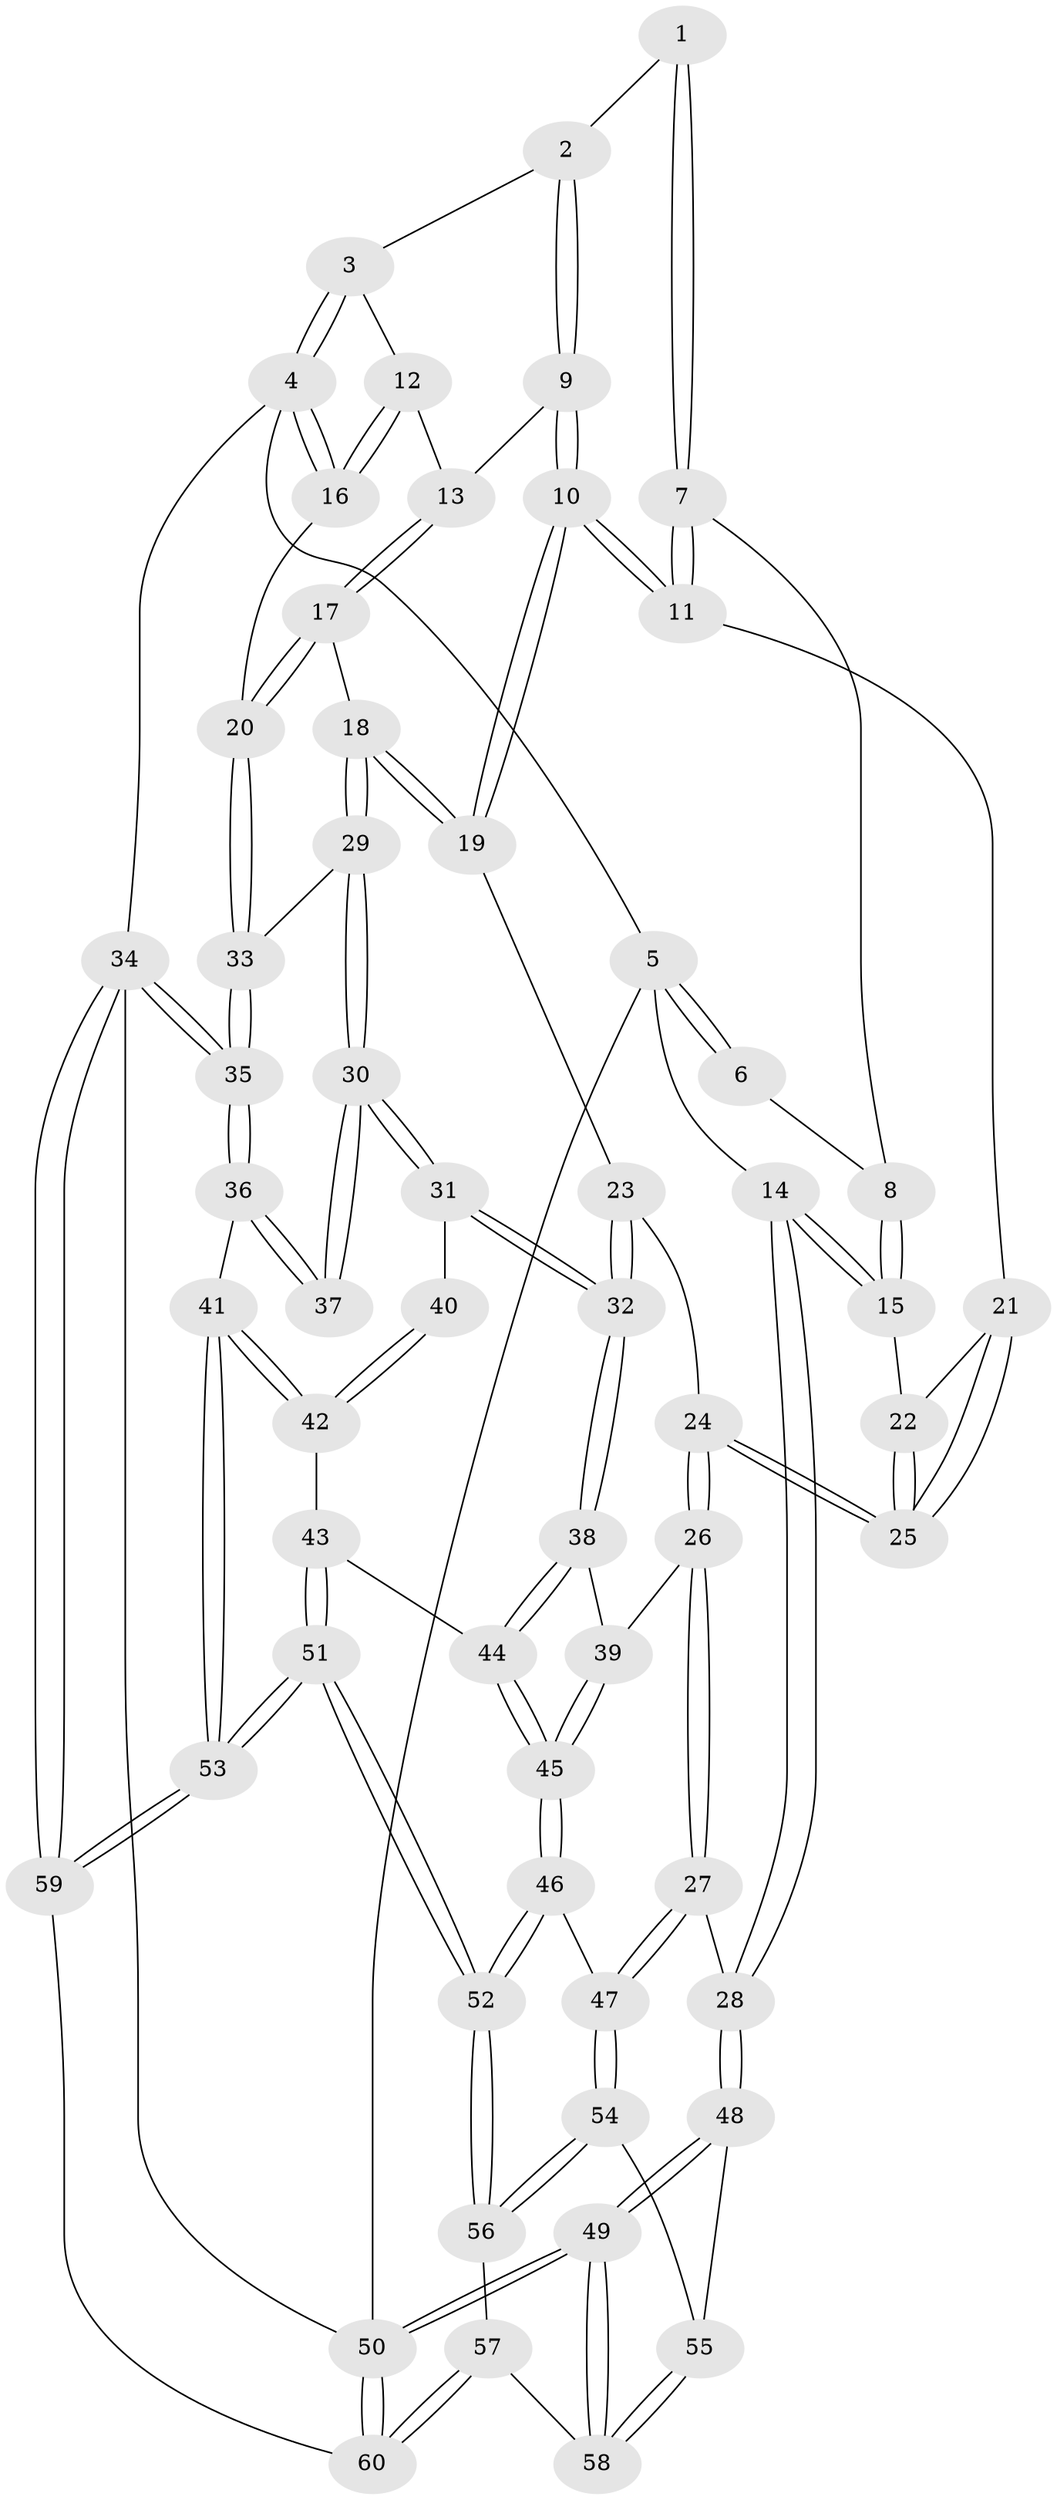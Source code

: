 // Generated by graph-tools (version 1.1) at 2025/38/03/09/25 02:38:38]
// undirected, 60 vertices, 147 edges
graph export_dot {
graph [start="1"]
  node [color=gray90,style=filled];
  1 [pos="+0.5497897637945299+0"];
  2 [pos="+0.701392412208186+0"];
  3 [pos="+0.886176837790971+0"];
  4 [pos="+1+0"];
  5 [pos="+0+0"];
  6 [pos="+0.3659658118731223+0"];
  7 [pos="+0.4629156312101565+0.1841321669092043"];
  8 [pos="+0.28076887580338944+0.07784314085541379"];
  9 [pos="+0.6993993173863376+0"];
  10 [pos="+0.5448876683348913+0.2940391355280155"];
  11 [pos="+0.486712298983937+0.25394133119043044"];
  12 [pos="+0.8454483727538474+0.1584460616203593"];
  13 [pos="+0.7745575385151984+0.18570644917917525"];
  14 [pos="+0+0.2423391627192136"];
  15 [pos="+0.04912365701033299+0.23353947576912493"];
  16 [pos="+1+0.21141086644082055"];
  17 [pos="+0.7444876322548322+0.26875618838752385"];
  18 [pos="+0.6507980132012059+0.34287352607546207"];
  19 [pos="+0.5489593227494455+0.29928521829142385"];
  20 [pos="+1+0.32804788440573585"];
  21 [pos="+0.4097230843243152+0.27439815318329663"];
  22 [pos="+0.190811782704451+0.28828255273936026"];
  23 [pos="+0.4895411491636329+0.3933350792100722"];
  24 [pos="+0.3260074481946609+0.5065635169136689"];
  25 [pos="+0.31105536626537506+0.4638878842319261"];
  26 [pos="+0.3177193894317571+0.543977652668056"];
  27 [pos="+0.1841980626580684+0.6300755261181287"];
  28 [pos="+0+0.46914451842463467"];
  29 [pos="+0.6977035236419312+0.4418644749529908"];
  30 [pos="+0.697773024485221+0.4423710573839404"];
  31 [pos="+0.5005084636597155+0.5673728375075645"];
  32 [pos="+0.4947848123526684+0.5686375252297454"];
  33 [pos="+1+0.33933977482232863"];
  34 [pos="+1+1"];
  35 [pos="+1+0.7265641377383588"];
  36 [pos="+0.8583721603682968+0.7215892691447992"];
  37 [pos="+0.7089826653905053+0.47140377000302647"];
  38 [pos="+0.4560264953456054+0.6078047747453212"];
  39 [pos="+0.40660021732062746+0.587655847196492"];
  40 [pos="+0.5869571126307092+0.5940252487974138"];
  41 [pos="+0.8057525654940695+0.753541205211895"];
  42 [pos="+0.6047499627992291+0.6655019612594935"];
  43 [pos="+0.48688746313714965+0.6686955046128159"];
  44 [pos="+0.4690782031424518+0.6462836578952837"];
  45 [pos="+0.33594965225127305+0.7534498063986286"];
  46 [pos="+0.3255711977300676+0.7632668993802365"];
  47 [pos="+0.1944069687364701+0.6732807614584392"];
  48 [pos="+0+0.7010578333271613"];
  49 [pos="+0+0.9127169980729554"];
  50 [pos="+0+1"];
  51 [pos="+0.5189765890062755+1"];
  52 [pos="+0.4617603442100542+0.9860757252956739"];
  53 [pos="+0.525997430017791+1"];
  54 [pos="+0.1524194135418211+0.782334236601978"];
  55 [pos="+0.09054863701428417+0.8033024122423569"];
  56 [pos="+0.17761082589233632+0.8774841334808825"];
  57 [pos="+0.11054039292105236+0.9650748352820633"];
  58 [pos="+0.0019947986691399634+0.9083244947392379"];
  59 [pos="+0.5221179447337867+1"];
  60 [pos="+0.17251753497373404+1"];
  1 -- 2;
  1 -- 7;
  1 -- 7;
  2 -- 3;
  2 -- 9;
  2 -- 9;
  3 -- 4;
  3 -- 4;
  3 -- 12;
  4 -- 5;
  4 -- 16;
  4 -- 16;
  4 -- 34;
  5 -- 6;
  5 -- 6;
  5 -- 14;
  5 -- 50;
  6 -- 8;
  7 -- 8;
  7 -- 11;
  7 -- 11;
  8 -- 15;
  8 -- 15;
  9 -- 10;
  9 -- 10;
  9 -- 13;
  10 -- 11;
  10 -- 11;
  10 -- 19;
  10 -- 19;
  11 -- 21;
  12 -- 13;
  12 -- 16;
  12 -- 16;
  13 -- 17;
  13 -- 17;
  14 -- 15;
  14 -- 15;
  14 -- 28;
  14 -- 28;
  15 -- 22;
  16 -- 20;
  17 -- 18;
  17 -- 20;
  17 -- 20;
  18 -- 19;
  18 -- 19;
  18 -- 29;
  18 -- 29;
  19 -- 23;
  20 -- 33;
  20 -- 33;
  21 -- 22;
  21 -- 25;
  21 -- 25;
  22 -- 25;
  22 -- 25;
  23 -- 24;
  23 -- 32;
  23 -- 32;
  24 -- 25;
  24 -- 25;
  24 -- 26;
  24 -- 26;
  26 -- 27;
  26 -- 27;
  26 -- 39;
  27 -- 28;
  27 -- 47;
  27 -- 47;
  28 -- 48;
  28 -- 48;
  29 -- 30;
  29 -- 30;
  29 -- 33;
  30 -- 31;
  30 -- 31;
  30 -- 37;
  30 -- 37;
  31 -- 32;
  31 -- 32;
  31 -- 40;
  32 -- 38;
  32 -- 38;
  33 -- 35;
  33 -- 35;
  34 -- 35;
  34 -- 35;
  34 -- 59;
  34 -- 59;
  34 -- 50;
  35 -- 36;
  35 -- 36;
  36 -- 37;
  36 -- 37;
  36 -- 41;
  38 -- 39;
  38 -- 44;
  38 -- 44;
  39 -- 45;
  39 -- 45;
  40 -- 42;
  40 -- 42;
  41 -- 42;
  41 -- 42;
  41 -- 53;
  41 -- 53;
  42 -- 43;
  43 -- 44;
  43 -- 51;
  43 -- 51;
  44 -- 45;
  44 -- 45;
  45 -- 46;
  45 -- 46;
  46 -- 47;
  46 -- 52;
  46 -- 52;
  47 -- 54;
  47 -- 54;
  48 -- 49;
  48 -- 49;
  48 -- 55;
  49 -- 50;
  49 -- 50;
  49 -- 58;
  49 -- 58;
  50 -- 60;
  50 -- 60;
  51 -- 52;
  51 -- 52;
  51 -- 53;
  51 -- 53;
  52 -- 56;
  52 -- 56;
  53 -- 59;
  53 -- 59;
  54 -- 55;
  54 -- 56;
  54 -- 56;
  55 -- 58;
  55 -- 58;
  56 -- 57;
  57 -- 58;
  57 -- 60;
  57 -- 60;
  59 -- 60;
}
